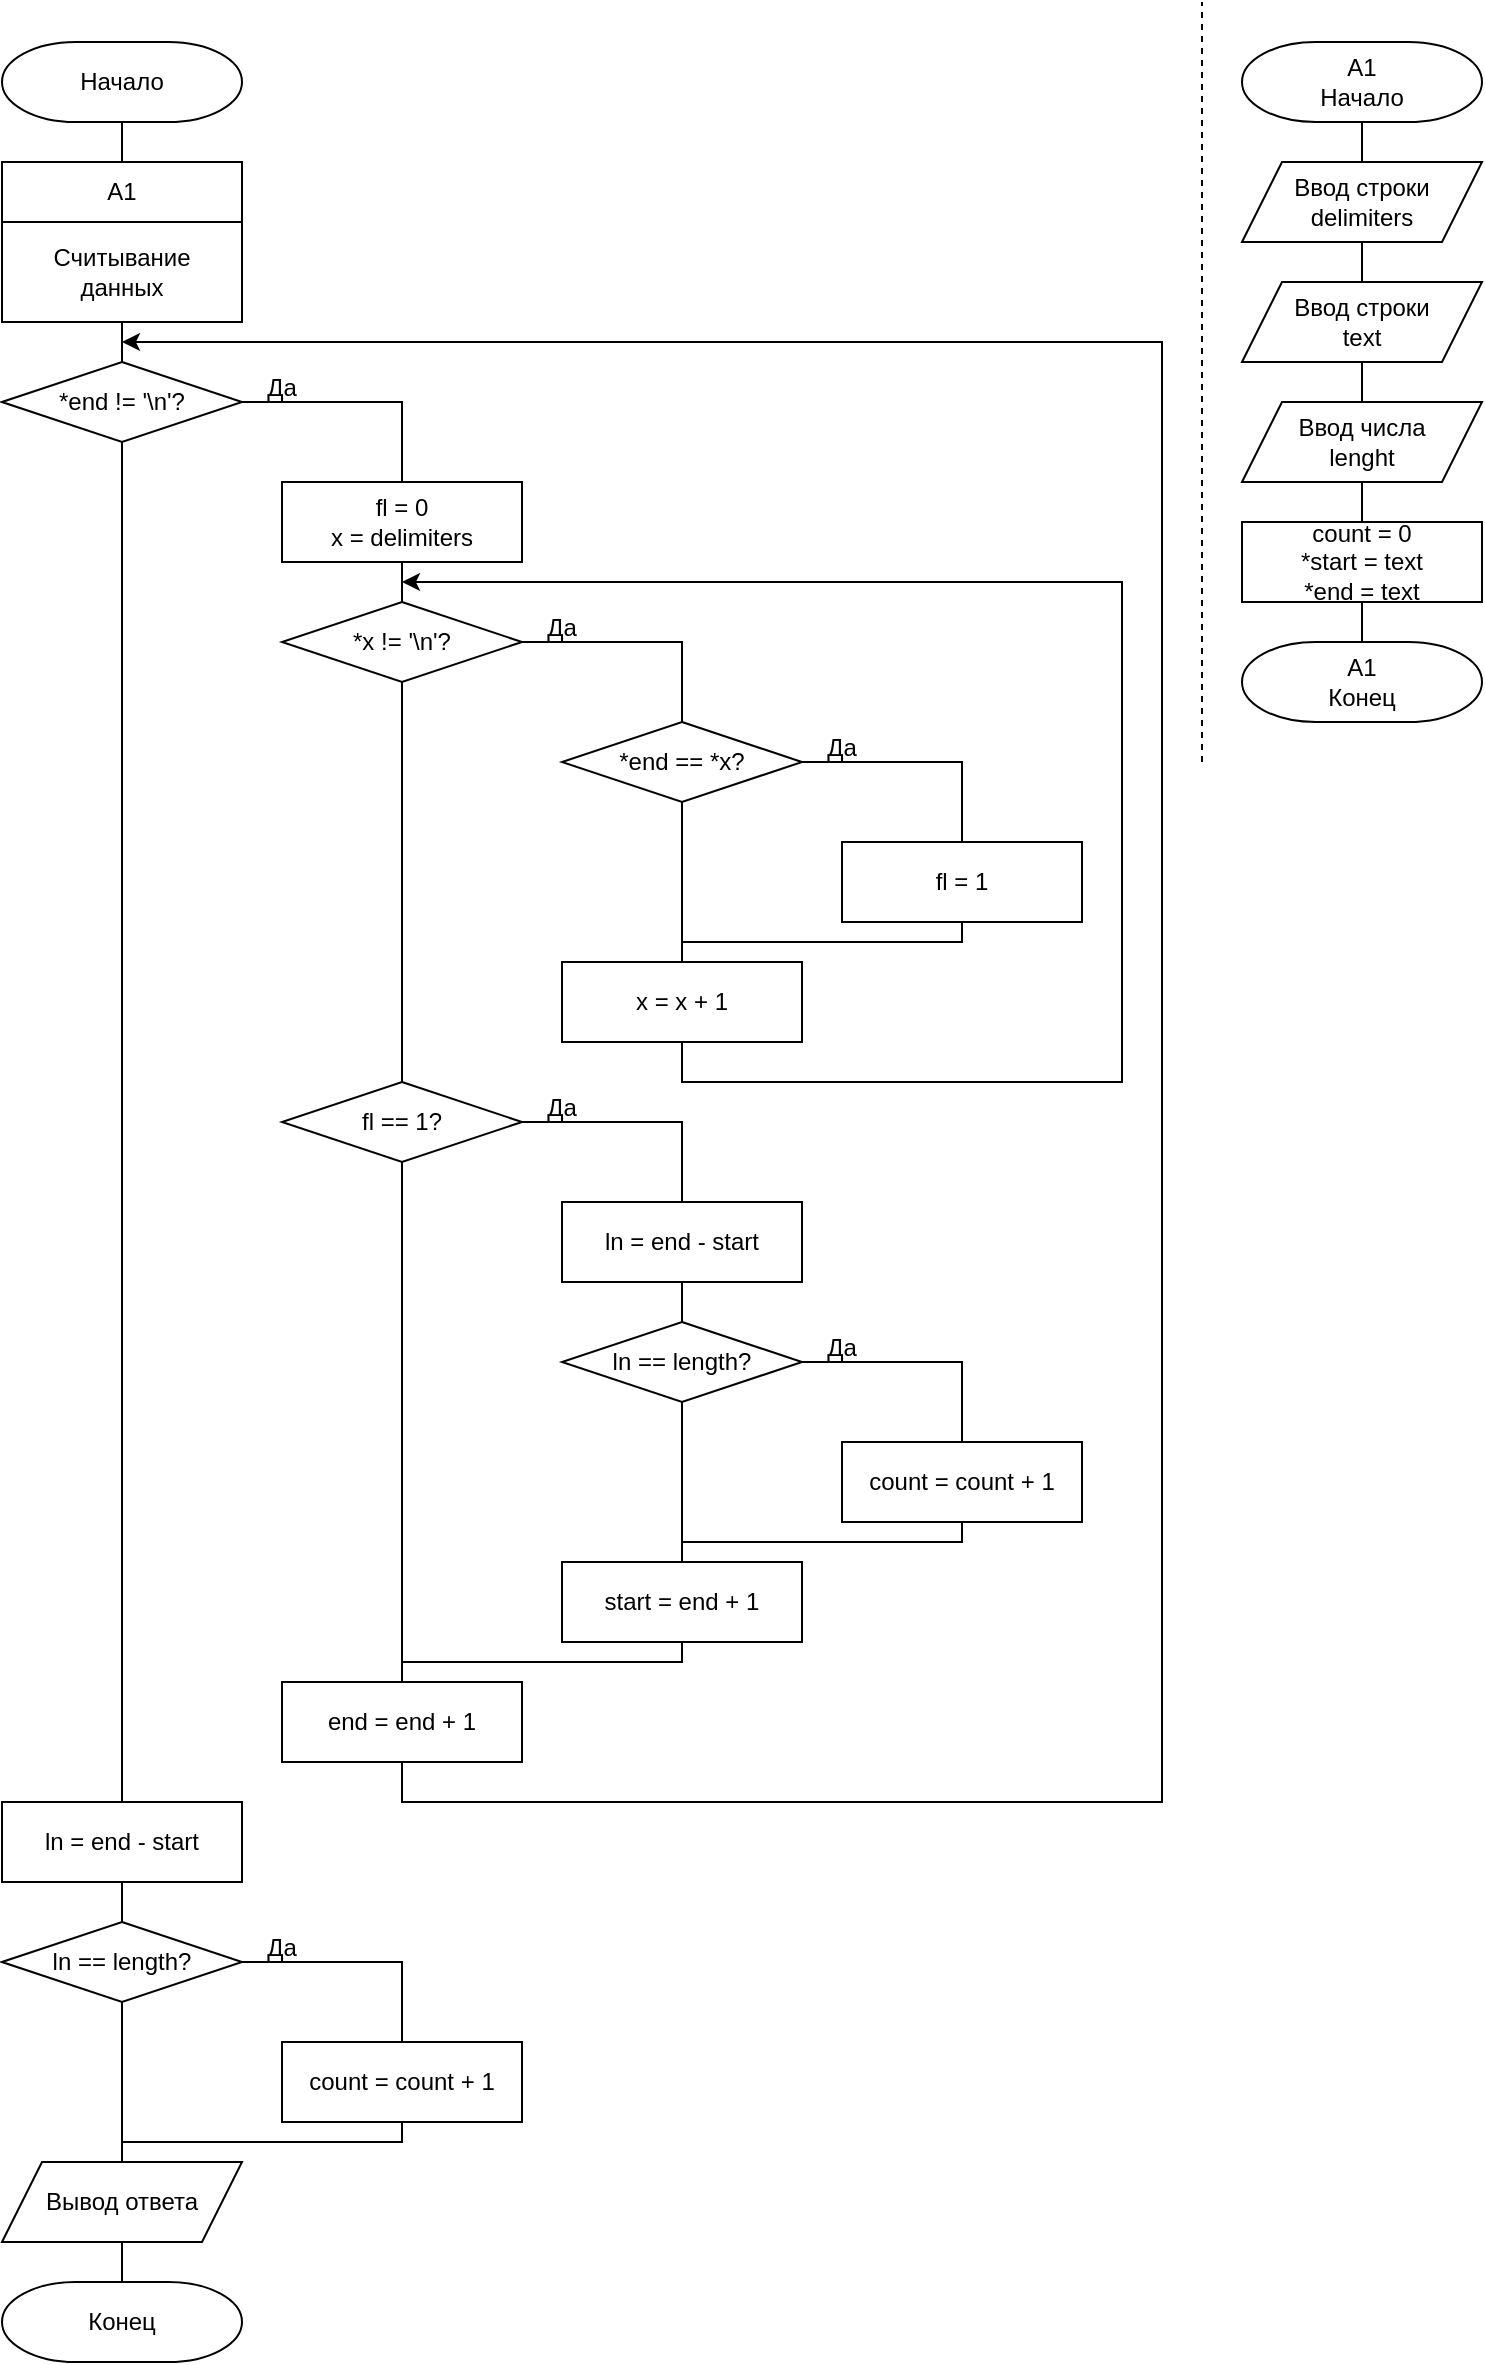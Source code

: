 <mxfile version="22.1.3" type="device">
  <diagram id="C5RBs43oDa-KdzZeNtuy" name="Page-1">
    <mxGraphModel dx="1266" dy="772" grid="1" gridSize="10" guides="1" tooltips="1" connect="1" arrows="1" fold="1" page="1" pageScale="1" pageWidth="900" pageHeight="1200" math="0" shadow="0">
      <root>
        <mxCell id="WIyWlLk6GJQsqaUBKTNV-0" />
        <mxCell id="WIyWlLk6GJQsqaUBKTNV-1" parent="WIyWlLk6GJQsqaUBKTNV-0" />
        <mxCell id="gFasogHobHYBCbqburmG-0" value="Начало" style="strokeWidth=1;html=1;shape=mxgraph.flowchart.terminator;whiteSpace=wrap;" vertex="1" parent="WIyWlLk6GJQsqaUBKTNV-1">
          <mxGeometry x="80" y="20" width="120" height="40" as="geometry" />
        </mxCell>
        <mxCell id="gFasogHobHYBCbqburmG-2" value="Ввод строки&lt;br&gt;delimiters" style="shape=parallelogram;perimeter=parallelogramPerimeter;whiteSpace=wrap;html=1;fixedSize=1;" vertex="1" parent="WIyWlLk6GJQsqaUBKTNV-1">
          <mxGeometry x="700" y="80" width="120" height="40" as="geometry" />
        </mxCell>
        <mxCell id="gFasogHobHYBCbqburmG-3" value="Ввод строки&lt;br&gt;text" style="shape=parallelogram;perimeter=parallelogramPerimeter;whiteSpace=wrap;html=1;fixedSize=1;" vertex="1" parent="WIyWlLk6GJQsqaUBKTNV-1">
          <mxGeometry x="700" y="140" width="120" height="40" as="geometry" />
        </mxCell>
        <mxCell id="gFasogHobHYBCbqburmG-4" value="Ввод числа&lt;br&gt;lenght" style="shape=parallelogram;perimeter=parallelogramPerimeter;whiteSpace=wrap;html=1;fixedSize=1;" vertex="1" parent="WIyWlLk6GJQsqaUBKTNV-1">
          <mxGeometry x="700" y="200" width="120" height="40" as="geometry" />
        </mxCell>
        <mxCell id="gFasogHobHYBCbqburmG-5" value="count = 0&lt;br&gt;*start = text&lt;br&gt;*end = text" style="rounded=0;whiteSpace=wrap;html=1;" vertex="1" parent="WIyWlLk6GJQsqaUBKTNV-1">
          <mxGeometry x="700" y="260" width="120" height="40" as="geometry" />
        </mxCell>
        <mxCell id="gFasogHobHYBCbqburmG-25" style="edgeStyle=orthogonalEdgeStyle;rounded=0;orthogonalLoop=1;jettySize=auto;html=1;entryX=0.5;entryY=0;entryDx=0;entryDy=0;endArrow=none;endFill=0;" edge="1" parent="WIyWlLk6GJQsqaUBKTNV-1" source="gFasogHobHYBCbqburmG-6" target="gFasogHobHYBCbqburmG-16">
          <mxGeometry relative="1" as="geometry" />
        </mxCell>
        <mxCell id="gFasogHobHYBCbqburmG-6" value="A1" style="swimlane;fontStyle=0;childLayout=stackLayout;horizontal=1;startSize=30;horizontalStack=0;resizeParent=1;resizeParentMax=0;resizeLast=0;collapsible=1;marginBottom=0;whiteSpace=wrap;html=1;" vertex="1" parent="WIyWlLk6GJQsqaUBKTNV-1">
          <mxGeometry x="80" y="80" width="120" height="80" as="geometry" />
        </mxCell>
        <mxCell id="gFasogHobHYBCbqburmG-7" value="Считывание данных" style="text;strokeColor=none;fillColor=none;align=center;verticalAlign=middle;spacingLeft=4;spacingRight=4;overflow=hidden;points=[[0,0.5],[1,0.5]];portConstraint=eastwest;rotatable=0;whiteSpace=wrap;html=1;" vertex="1" parent="gFasogHobHYBCbqburmG-6">
          <mxGeometry y="30" width="120" height="50" as="geometry" />
        </mxCell>
        <mxCell id="gFasogHobHYBCbqburmG-8" value="A1&lt;br&gt;Начало" style="strokeWidth=1;html=1;shape=mxgraph.flowchart.terminator;whiteSpace=wrap;" vertex="1" parent="WIyWlLk6GJQsqaUBKTNV-1">
          <mxGeometry x="700" y="20" width="120" height="40" as="geometry" />
        </mxCell>
        <mxCell id="gFasogHobHYBCbqburmG-9" value="A1&lt;br&gt;Конец" style="strokeWidth=1;html=1;shape=mxgraph.flowchart.terminator;whiteSpace=wrap;" vertex="1" parent="WIyWlLk6GJQsqaUBKTNV-1">
          <mxGeometry x="700" y="320" width="120" height="40" as="geometry" />
        </mxCell>
        <mxCell id="gFasogHobHYBCbqburmG-10" value="" style="endArrow=none;html=1;rounded=0;entryX=0.5;entryY=1;entryDx=0;entryDy=0;entryPerimeter=0;exitX=0.5;exitY=0;exitDx=0;exitDy=0;" edge="1" parent="WIyWlLk6GJQsqaUBKTNV-1" source="gFasogHobHYBCbqburmG-2" target="gFasogHobHYBCbqburmG-8">
          <mxGeometry width="50" height="50" relative="1" as="geometry">
            <mxPoint x="870" y="100" as="sourcePoint" />
            <mxPoint x="920" y="50" as="targetPoint" />
          </mxGeometry>
        </mxCell>
        <mxCell id="gFasogHobHYBCbqburmG-11" value="" style="endArrow=none;html=1;rounded=0;entryX=0.5;entryY=1;entryDx=0;entryDy=0;exitX=0.5;exitY=0;exitDx=0;exitDy=0;" edge="1" parent="WIyWlLk6GJQsqaUBKTNV-1" source="gFasogHobHYBCbqburmG-3" target="gFasogHobHYBCbqburmG-2">
          <mxGeometry width="50" height="50" relative="1" as="geometry">
            <mxPoint x="630" y="200" as="sourcePoint" />
            <mxPoint x="680" y="150" as="targetPoint" />
          </mxGeometry>
        </mxCell>
        <mxCell id="gFasogHobHYBCbqburmG-12" value="" style="endArrow=none;html=1;rounded=0;entryX=0.5;entryY=1;entryDx=0;entryDy=0;exitX=0.5;exitY=0;exitDx=0;exitDy=0;" edge="1" parent="WIyWlLk6GJQsqaUBKTNV-1" source="gFasogHobHYBCbqburmG-4" target="gFasogHobHYBCbqburmG-3">
          <mxGeometry width="50" height="50" relative="1" as="geometry">
            <mxPoint x="620" y="250" as="sourcePoint" />
            <mxPoint x="670" y="200" as="targetPoint" />
          </mxGeometry>
        </mxCell>
        <mxCell id="gFasogHobHYBCbqburmG-13" value="" style="endArrow=none;html=1;rounded=0;entryX=0.5;entryY=1;entryDx=0;entryDy=0;exitX=0.5;exitY=0;exitDx=0;exitDy=0;" edge="1" parent="WIyWlLk6GJQsqaUBKTNV-1" source="gFasogHobHYBCbqburmG-5" target="gFasogHobHYBCbqburmG-4">
          <mxGeometry width="50" height="50" relative="1" as="geometry">
            <mxPoint x="660" y="290" as="sourcePoint" />
            <mxPoint x="710" y="240" as="targetPoint" />
          </mxGeometry>
        </mxCell>
        <mxCell id="gFasogHobHYBCbqburmG-15" value="" style="endArrow=none;html=1;rounded=0;entryX=0.5;entryY=1;entryDx=0;entryDy=0;exitX=0.5;exitY=0;exitDx=0;exitDy=0;exitPerimeter=0;" edge="1" parent="WIyWlLk6GJQsqaUBKTNV-1" source="gFasogHobHYBCbqburmG-9" target="gFasogHobHYBCbqburmG-5">
          <mxGeometry width="50" height="50" relative="1" as="geometry">
            <mxPoint x="570" y="360" as="sourcePoint" />
            <mxPoint x="620" y="310" as="targetPoint" />
          </mxGeometry>
        </mxCell>
        <mxCell id="gFasogHobHYBCbqburmG-16" value="*end != &#39;\n&#39;?" style="rhombus;whiteSpace=wrap;html=1;" vertex="1" parent="WIyWlLk6GJQsqaUBKTNV-1">
          <mxGeometry x="80" y="180" width="120" height="40" as="geometry" />
        </mxCell>
        <mxCell id="gFasogHobHYBCbqburmG-17" value="fl = 0&lt;br&gt;x = delimiters" style="rounded=0;whiteSpace=wrap;html=1;" vertex="1" parent="WIyWlLk6GJQsqaUBKTNV-1">
          <mxGeometry x="220" y="240" width="120" height="40" as="geometry" />
        </mxCell>
        <mxCell id="gFasogHobHYBCbqburmG-19" value="*x != &#39;\n&#39;?" style="rhombus;whiteSpace=wrap;html=1;" vertex="1" parent="WIyWlLk6GJQsqaUBKTNV-1">
          <mxGeometry x="220" y="300" width="120" height="40" as="geometry" />
        </mxCell>
        <mxCell id="gFasogHobHYBCbqburmG-20" value="*end == *x?" style="rhombus;whiteSpace=wrap;html=1;" vertex="1" parent="WIyWlLk6GJQsqaUBKTNV-1">
          <mxGeometry x="360" y="360" width="120" height="40" as="geometry" />
        </mxCell>
        <mxCell id="gFasogHobHYBCbqburmG-21" value="fl = 1" style="rounded=0;whiteSpace=wrap;html=1;" vertex="1" parent="WIyWlLk6GJQsqaUBKTNV-1">
          <mxGeometry x="500" y="420" width="120" height="40" as="geometry" />
        </mxCell>
        <mxCell id="gFasogHobHYBCbqburmG-22" value="x = x + 1" style="rounded=0;whiteSpace=wrap;html=1;" vertex="1" parent="WIyWlLk6GJQsqaUBKTNV-1">
          <mxGeometry x="360" y="480" width="120" height="40" as="geometry" />
        </mxCell>
        <mxCell id="gFasogHobHYBCbqburmG-26" value="" style="endArrow=none;html=1;rounded=0;entryX=0.5;entryY=0;entryDx=0;entryDy=0;" edge="1" parent="WIyWlLk6GJQsqaUBKTNV-1" target="gFasogHobHYBCbqburmG-17">
          <mxGeometry width="50" height="50" relative="1" as="geometry">
            <mxPoint x="200" y="200" as="sourcePoint" />
            <mxPoint x="300" y="170" as="targetPoint" />
            <Array as="points">
              <mxPoint x="280" y="200" />
            </Array>
          </mxGeometry>
        </mxCell>
        <mxCell id="gFasogHobHYBCbqburmG-27" value="" style="endArrow=none;html=1;rounded=0;entryX=0.5;entryY=1;entryDx=0;entryDy=0;exitX=0.5;exitY=0;exitDx=0;exitDy=0;" edge="1" parent="WIyWlLk6GJQsqaUBKTNV-1" source="gFasogHobHYBCbqburmG-19" target="gFasogHobHYBCbqburmG-17">
          <mxGeometry width="50" height="50" relative="1" as="geometry">
            <mxPoint x="140" y="340" as="sourcePoint" />
            <mxPoint x="190" y="290" as="targetPoint" />
          </mxGeometry>
        </mxCell>
        <mxCell id="gFasogHobHYBCbqburmG-28" value="" style="endArrow=none;html=1;rounded=0;exitX=1;exitY=0.5;exitDx=0;exitDy=0;entryX=0.5;entryY=0;entryDx=0;entryDy=0;" edge="1" parent="WIyWlLk6GJQsqaUBKTNV-1" source="gFasogHobHYBCbqburmG-19" target="gFasogHobHYBCbqburmG-20">
          <mxGeometry width="50" height="50" relative="1" as="geometry">
            <mxPoint x="430" y="350" as="sourcePoint" />
            <mxPoint x="480" y="300" as="targetPoint" />
            <Array as="points">
              <mxPoint x="420" y="320" />
            </Array>
          </mxGeometry>
        </mxCell>
        <mxCell id="gFasogHobHYBCbqburmG-29" value="" style="endArrow=none;html=1;rounded=0;entryX=1;entryY=0.5;entryDx=0;entryDy=0;exitX=0.5;exitY=0;exitDx=0;exitDy=0;" edge="1" parent="WIyWlLk6GJQsqaUBKTNV-1" source="gFasogHobHYBCbqburmG-21" target="gFasogHobHYBCbqburmG-20">
          <mxGeometry width="50" height="50" relative="1" as="geometry">
            <mxPoint x="360" y="480" as="sourcePoint" />
            <mxPoint x="410" y="430" as="targetPoint" />
            <Array as="points">
              <mxPoint x="560" y="380" />
            </Array>
          </mxGeometry>
        </mxCell>
        <mxCell id="gFasogHobHYBCbqburmG-30" value="" style="endArrow=none;html=1;rounded=0;entryX=0.5;entryY=1;entryDx=0;entryDy=0;" edge="1" parent="WIyWlLk6GJQsqaUBKTNV-1" target="gFasogHobHYBCbqburmG-21">
          <mxGeometry width="50" height="50" relative="1" as="geometry">
            <mxPoint x="420" y="470" as="sourcePoint" />
            <mxPoint x="600" y="470" as="targetPoint" />
            <Array as="points">
              <mxPoint x="560" y="470" />
            </Array>
          </mxGeometry>
        </mxCell>
        <mxCell id="gFasogHobHYBCbqburmG-31" value="" style="endArrow=none;html=1;rounded=0;entryX=0.5;entryY=1;entryDx=0;entryDy=0;exitX=0.5;exitY=0;exitDx=0;exitDy=0;" edge="1" parent="WIyWlLk6GJQsqaUBKTNV-1" source="gFasogHobHYBCbqburmG-22" target="gFasogHobHYBCbqburmG-20">
          <mxGeometry width="50" height="50" relative="1" as="geometry">
            <mxPoint x="360" y="500" as="sourcePoint" />
            <mxPoint x="410" y="450" as="targetPoint" />
          </mxGeometry>
        </mxCell>
        <mxCell id="gFasogHobHYBCbqburmG-32" value="" style="endArrow=none;html=1;rounded=0;entryX=0.5;entryY=1;entryDx=0;entryDy=0;startArrow=classic;startFill=1;" edge="1" parent="WIyWlLk6GJQsqaUBKTNV-1" target="gFasogHobHYBCbqburmG-22">
          <mxGeometry width="50" height="50" relative="1" as="geometry">
            <mxPoint x="280" y="290" as="sourcePoint" />
            <mxPoint x="410" y="550" as="targetPoint" />
            <Array as="points">
              <mxPoint x="640" y="290" />
              <mxPoint x="640" y="540" />
              <mxPoint x="420" y="540" />
            </Array>
          </mxGeometry>
        </mxCell>
        <mxCell id="gFasogHobHYBCbqburmG-33" value="Да" style="text;html=1;strokeColor=none;fillColor=none;align=center;verticalAlign=middle;whiteSpace=wrap;rounded=0;" vertex="1" parent="WIyWlLk6GJQsqaUBKTNV-1">
          <mxGeometry x="330" y="300" width="60" height="25" as="geometry" />
        </mxCell>
        <mxCell id="gFasogHobHYBCbqburmG-34" value="Да" style="text;html=1;strokeColor=none;fillColor=none;align=center;verticalAlign=middle;whiteSpace=wrap;rounded=0;" vertex="1" parent="WIyWlLk6GJQsqaUBKTNV-1">
          <mxGeometry x="470" y="360" width="60" height="25" as="geometry" />
        </mxCell>
        <mxCell id="gFasogHobHYBCbqburmG-35" value="Да" style="text;html=1;strokeColor=none;fillColor=none;align=center;verticalAlign=middle;whiteSpace=wrap;rounded=0;" vertex="1" parent="WIyWlLk6GJQsqaUBKTNV-1">
          <mxGeometry x="190" y="180" width="60" height="25" as="geometry" />
        </mxCell>
        <mxCell id="gFasogHobHYBCbqburmG-36" value="fl == 1?" style="rhombus;whiteSpace=wrap;html=1;" vertex="1" parent="WIyWlLk6GJQsqaUBKTNV-1">
          <mxGeometry x="220" y="540" width="120" height="40" as="geometry" />
        </mxCell>
        <mxCell id="gFasogHobHYBCbqburmG-37" value="ln = end - start" style="rounded=0;whiteSpace=wrap;html=1;" vertex="1" parent="WIyWlLk6GJQsqaUBKTNV-1">
          <mxGeometry x="360" y="600" width="120" height="40" as="geometry" />
        </mxCell>
        <mxCell id="gFasogHobHYBCbqburmG-38" value="ln == length?" style="rhombus;whiteSpace=wrap;html=1;" vertex="1" parent="WIyWlLk6GJQsqaUBKTNV-1">
          <mxGeometry x="360" y="660" width="120" height="40" as="geometry" />
        </mxCell>
        <mxCell id="gFasogHobHYBCbqburmG-39" value="count = count + 1" style="rounded=0;whiteSpace=wrap;html=1;" vertex="1" parent="WIyWlLk6GJQsqaUBKTNV-1">
          <mxGeometry x="500" y="720" width="120" height="40" as="geometry" />
        </mxCell>
        <mxCell id="gFasogHobHYBCbqburmG-40" value="start = end + 1" style="rounded=0;whiteSpace=wrap;html=1;" vertex="1" parent="WIyWlLk6GJQsqaUBKTNV-1">
          <mxGeometry x="360" y="780" width="120" height="40" as="geometry" />
        </mxCell>
        <mxCell id="gFasogHobHYBCbqburmG-41" value="end = end + 1" style="rounded=0;whiteSpace=wrap;html=1;" vertex="1" parent="WIyWlLk6GJQsqaUBKTNV-1">
          <mxGeometry x="220" y="840" width="120" height="40" as="geometry" />
        </mxCell>
        <mxCell id="gFasogHobHYBCbqburmG-42" value="" style="endArrow=none;html=1;rounded=0;entryX=0.5;entryY=1;entryDx=0;entryDy=0;startArrow=classic;startFill=1;" edge="1" parent="WIyWlLk6GJQsqaUBKTNV-1" target="gFasogHobHYBCbqburmG-41">
          <mxGeometry width="50" height="50" relative="1" as="geometry">
            <mxPoint x="140" y="170" as="sourcePoint" />
            <mxPoint x="310" y="960" as="targetPoint" />
            <Array as="points">
              <mxPoint x="660" y="170" />
              <mxPoint x="660" y="900" />
              <mxPoint x="280" y="900" />
            </Array>
          </mxGeometry>
        </mxCell>
        <mxCell id="gFasogHobHYBCbqburmG-43" value="" style="endArrow=none;html=1;rounded=0;entryX=0.5;entryY=1;entryDx=0;entryDy=0;exitX=0.5;exitY=0;exitDx=0;exitDy=0;" edge="1" parent="WIyWlLk6GJQsqaUBKTNV-1" source="gFasogHobHYBCbqburmG-36" target="gFasogHobHYBCbqburmG-19">
          <mxGeometry width="50" height="50" relative="1" as="geometry">
            <mxPoint x="160" y="460" as="sourcePoint" />
            <mxPoint x="210" y="410" as="targetPoint" />
          </mxGeometry>
        </mxCell>
        <mxCell id="gFasogHobHYBCbqburmG-44" value="" style="endArrow=none;html=1;rounded=0;entryX=1;entryY=0.5;entryDx=0;entryDy=0;exitX=0.5;exitY=0;exitDx=0;exitDy=0;" edge="1" parent="WIyWlLk6GJQsqaUBKTNV-1" source="gFasogHobHYBCbqburmG-37" target="gFasogHobHYBCbqburmG-36">
          <mxGeometry width="50" height="50" relative="1" as="geometry">
            <mxPoint x="180" y="680" as="sourcePoint" />
            <mxPoint x="230" y="630" as="targetPoint" />
            <Array as="points">
              <mxPoint x="420" y="560" />
            </Array>
          </mxGeometry>
        </mxCell>
        <mxCell id="gFasogHobHYBCbqburmG-45" value="" style="endArrow=none;html=1;rounded=0;entryX=0.5;entryY=1;entryDx=0;entryDy=0;exitX=0.5;exitY=0;exitDx=0;exitDy=0;" edge="1" parent="WIyWlLk6GJQsqaUBKTNV-1" source="gFasogHobHYBCbqburmG-38" target="gFasogHobHYBCbqburmG-37">
          <mxGeometry width="50" height="50" relative="1" as="geometry">
            <mxPoint x="390" y="770" as="sourcePoint" />
            <mxPoint x="440" y="720" as="targetPoint" />
          </mxGeometry>
        </mxCell>
        <mxCell id="gFasogHobHYBCbqburmG-46" value="" style="endArrow=none;html=1;rounded=0;entryX=0.5;entryY=1;entryDx=0;entryDy=0;exitX=0.5;exitY=0;exitDx=0;exitDy=0;" edge="1" parent="WIyWlLk6GJQsqaUBKTNV-1" source="gFasogHobHYBCbqburmG-40" target="gFasogHobHYBCbqburmG-38">
          <mxGeometry width="50" height="50" relative="1" as="geometry">
            <mxPoint x="340" y="780" as="sourcePoint" />
            <mxPoint x="390" y="730" as="targetPoint" />
          </mxGeometry>
        </mxCell>
        <mxCell id="gFasogHobHYBCbqburmG-47" value="" style="endArrow=none;html=1;rounded=0;entryX=1;entryY=0.5;entryDx=0;entryDy=0;exitX=0.5;exitY=0;exitDx=0;exitDy=0;" edge="1" parent="WIyWlLk6GJQsqaUBKTNV-1" source="gFasogHobHYBCbqburmG-39" target="gFasogHobHYBCbqburmG-38">
          <mxGeometry width="50" height="50" relative="1" as="geometry">
            <mxPoint x="500" y="720" as="sourcePoint" />
            <mxPoint x="550" y="670" as="targetPoint" />
            <Array as="points">
              <mxPoint x="560" y="680" />
            </Array>
          </mxGeometry>
        </mxCell>
        <mxCell id="gFasogHobHYBCbqburmG-48" value="" style="endArrow=none;html=1;rounded=0;entryX=0.5;entryY=1;entryDx=0;entryDy=0;" edge="1" parent="WIyWlLk6GJQsqaUBKTNV-1" target="gFasogHobHYBCbqburmG-39">
          <mxGeometry width="50" height="50" relative="1" as="geometry">
            <mxPoint x="420" y="770" as="sourcePoint" />
            <mxPoint x="600" y="800" as="targetPoint" />
            <Array as="points">
              <mxPoint x="560" y="770" />
            </Array>
          </mxGeometry>
        </mxCell>
        <mxCell id="gFasogHobHYBCbqburmG-49" value="" style="endArrow=none;html=1;rounded=0;entryX=0.5;entryY=1;entryDx=0;entryDy=0;exitX=0.5;exitY=0;exitDx=0;exitDy=0;" edge="1" parent="WIyWlLk6GJQsqaUBKTNV-1" source="gFasogHobHYBCbqburmG-41" target="gFasogHobHYBCbqburmG-36">
          <mxGeometry width="50" height="50" relative="1" as="geometry">
            <mxPoint x="180" y="710" as="sourcePoint" />
            <mxPoint x="230" y="660" as="targetPoint" />
          </mxGeometry>
        </mxCell>
        <mxCell id="gFasogHobHYBCbqburmG-50" value="" style="endArrow=none;html=1;rounded=0;entryX=0.5;entryY=1;entryDx=0;entryDy=0;" edge="1" parent="WIyWlLk6GJQsqaUBKTNV-1" target="gFasogHobHYBCbqburmG-40">
          <mxGeometry width="50" height="50" relative="1" as="geometry">
            <mxPoint x="280" y="830" as="sourcePoint" />
            <mxPoint x="350" y="780" as="targetPoint" />
            <Array as="points">
              <mxPoint x="420" y="830" />
            </Array>
          </mxGeometry>
        </mxCell>
        <mxCell id="gFasogHobHYBCbqburmG-51" value="Да" style="text;html=1;strokeColor=none;fillColor=none;align=center;verticalAlign=middle;whiteSpace=wrap;rounded=0;" vertex="1" parent="WIyWlLk6GJQsqaUBKTNV-1">
          <mxGeometry x="330" y="540" width="60" height="25" as="geometry" />
        </mxCell>
        <mxCell id="gFasogHobHYBCbqburmG-53" value="Да" style="text;html=1;strokeColor=none;fillColor=none;align=center;verticalAlign=middle;whiteSpace=wrap;rounded=0;" vertex="1" parent="WIyWlLk6GJQsqaUBKTNV-1">
          <mxGeometry x="470" y="660" width="60" height="25" as="geometry" />
        </mxCell>
        <mxCell id="gFasogHobHYBCbqburmG-54" value="ln = end - start" style="rounded=0;whiteSpace=wrap;html=1;" vertex="1" parent="WIyWlLk6GJQsqaUBKTNV-1">
          <mxGeometry x="80" y="900" width="120" height="40" as="geometry" />
        </mxCell>
        <mxCell id="gFasogHobHYBCbqburmG-55" value="ln == length?" style="rhombus;whiteSpace=wrap;html=1;" vertex="1" parent="WIyWlLk6GJQsqaUBKTNV-1">
          <mxGeometry x="80" y="960" width="120" height="40" as="geometry" />
        </mxCell>
        <mxCell id="gFasogHobHYBCbqburmG-56" value="count = count + 1" style="rounded=0;whiteSpace=wrap;html=1;" vertex="1" parent="WIyWlLk6GJQsqaUBKTNV-1">
          <mxGeometry x="220" y="1020" width="120" height="40" as="geometry" />
        </mxCell>
        <mxCell id="gFasogHobHYBCbqburmG-58" value="" style="endArrow=none;html=1;rounded=0;entryX=0.5;entryY=1;entryDx=0;entryDy=0;exitX=0.5;exitY=0;exitDx=0;exitDy=0;" edge="1" parent="WIyWlLk6GJQsqaUBKTNV-1" source="gFasogHobHYBCbqburmG-55" target="gFasogHobHYBCbqburmG-54">
          <mxGeometry width="50" height="50" relative="1" as="geometry">
            <mxPoint x="110" y="1070" as="sourcePoint" />
            <mxPoint x="160" y="1020" as="targetPoint" />
          </mxGeometry>
        </mxCell>
        <mxCell id="gFasogHobHYBCbqburmG-59" value="" style="endArrow=none;html=1;rounded=0;entryX=0.5;entryY=1;entryDx=0;entryDy=0;exitX=0.5;exitY=0;exitDx=0;exitDy=0;" edge="1" parent="WIyWlLk6GJQsqaUBKTNV-1" target="gFasogHobHYBCbqburmG-55">
          <mxGeometry width="50" height="50" relative="1" as="geometry">
            <mxPoint x="140" y="1080" as="sourcePoint" />
            <mxPoint x="110" y="1030" as="targetPoint" />
          </mxGeometry>
        </mxCell>
        <mxCell id="gFasogHobHYBCbqburmG-60" value="" style="endArrow=none;html=1;rounded=0;entryX=1;entryY=0.5;entryDx=0;entryDy=0;exitX=0.5;exitY=0;exitDx=0;exitDy=0;" edge="1" parent="WIyWlLk6GJQsqaUBKTNV-1" source="gFasogHobHYBCbqburmG-56" target="gFasogHobHYBCbqburmG-55">
          <mxGeometry width="50" height="50" relative="1" as="geometry">
            <mxPoint x="220" y="1020" as="sourcePoint" />
            <mxPoint x="270" y="970" as="targetPoint" />
            <Array as="points">
              <mxPoint x="280" y="980" />
            </Array>
          </mxGeometry>
        </mxCell>
        <mxCell id="gFasogHobHYBCbqburmG-61" value="" style="endArrow=none;html=1;rounded=0;entryX=0.5;entryY=1;entryDx=0;entryDy=0;" edge="1" parent="WIyWlLk6GJQsqaUBKTNV-1" target="gFasogHobHYBCbqburmG-56">
          <mxGeometry width="50" height="50" relative="1" as="geometry">
            <mxPoint x="140" y="1070" as="sourcePoint" />
            <mxPoint x="320" y="1100" as="targetPoint" />
            <Array as="points">
              <mxPoint x="280" y="1070" />
            </Array>
          </mxGeometry>
        </mxCell>
        <mxCell id="gFasogHobHYBCbqburmG-62" value="Да" style="text;html=1;strokeColor=none;fillColor=none;align=center;verticalAlign=middle;whiteSpace=wrap;rounded=0;" vertex="1" parent="WIyWlLk6GJQsqaUBKTNV-1">
          <mxGeometry x="190" y="960" width="60" height="25" as="geometry" />
        </mxCell>
        <mxCell id="gFasogHobHYBCbqburmG-63" value="Вывод ответа" style="shape=parallelogram;perimeter=parallelogramPerimeter;whiteSpace=wrap;html=1;fixedSize=1;" vertex="1" parent="WIyWlLk6GJQsqaUBKTNV-1">
          <mxGeometry x="80" y="1080" width="120" height="40" as="geometry" />
        </mxCell>
        <mxCell id="gFasogHobHYBCbqburmG-64" value="Конец" style="strokeWidth=1;html=1;shape=mxgraph.flowchart.terminator;whiteSpace=wrap;" vertex="1" parent="WIyWlLk6GJQsqaUBKTNV-1">
          <mxGeometry x="80" y="1140" width="120" height="40" as="geometry" />
        </mxCell>
        <mxCell id="gFasogHobHYBCbqburmG-65" value="" style="endArrow=none;html=1;rounded=0;entryX=0.5;entryY=1;entryDx=0;entryDy=0;exitX=0.5;exitY=0;exitDx=0;exitDy=0;exitPerimeter=0;" edge="1" parent="WIyWlLk6GJQsqaUBKTNV-1" source="gFasogHobHYBCbqburmG-64" target="gFasogHobHYBCbqburmG-63">
          <mxGeometry width="50" height="50" relative="1" as="geometry">
            <mxPoint x="-20" y="1120" as="sourcePoint" />
            <mxPoint x="30" y="1070" as="targetPoint" />
          </mxGeometry>
        </mxCell>
        <mxCell id="gFasogHobHYBCbqburmG-66" value="" style="endArrow=none;html=1;rounded=0;entryX=0.5;entryY=1;entryDx=0;entryDy=0;exitX=0.5;exitY=0;exitDx=0;exitDy=0;" edge="1" parent="WIyWlLk6GJQsqaUBKTNV-1" source="gFasogHobHYBCbqburmG-54" target="gFasogHobHYBCbqburmG-16">
          <mxGeometry width="50" height="50" relative="1" as="geometry">
            <mxPoint x="130" y="520" as="sourcePoint" />
            <mxPoint x="120" y="290" as="targetPoint" />
          </mxGeometry>
        </mxCell>
        <mxCell id="gFasogHobHYBCbqburmG-67" value="" style="endArrow=none;html=1;rounded=0;entryX=0.5;entryY=1;entryDx=0;entryDy=0;entryPerimeter=0;exitX=0.5;exitY=0;exitDx=0;exitDy=0;" edge="1" parent="WIyWlLk6GJQsqaUBKTNV-1" source="gFasogHobHYBCbqburmG-6" target="gFasogHobHYBCbqburmG-0">
          <mxGeometry width="50" height="50" relative="1" as="geometry">
            <mxPoint x="290" y="130" as="sourcePoint" />
            <mxPoint x="340" y="80" as="targetPoint" />
          </mxGeometry>
        </mxCell>
        <mxCell id="gFasogHobHYBCbqburmG-68" value="" style="endArrow=none;dashed=1;html=1;rounded=0;" edge="1" parent="WIyWlLk6GJQsqaUBKTNV-1">
          <mxGeometry width="50" height="50" relative="1" as="geometry">
            <mxPoint x="680" y="380" as="sourcePoint" />
            <mxPoint x="680" as="targetPoint" />
          </mxGeometry>
        </mxCell>
      </root>
    </mxGraphModel>
  </diagram>
</mxfile>

